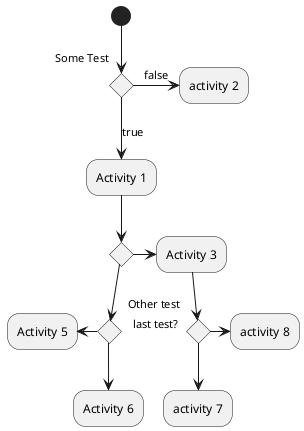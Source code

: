 @startuml
(*) --> if "Some Test" then
  -->[true] "Activity 1"
  if "" then 
    -right-> "Activity 3" as a3
  else
    if "Other test" then
      -left-> "Activity 5"
    else
      --> "Activity 6"
    endif
  endif
else
->[false] "activity 2"
endif


/'
  a3 is a branch named above
'/
a3 --> if "last test?" then
  --> "activity 7"
else
  -right-> "activity 8"
endif

@enduml
